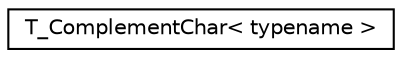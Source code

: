 digraph "Graphical Class Hierarchy"
{
  edge [fontname="Helvetica",fontsize="10",labelfontname="Helvetica",labelfontsize="10"];
  node [fontname="Helvetica",fontsize="10",shape=record];
  rankdir="LR";
  Node0 [label="T_ComplementChar\< typename \>",height=0.2,width=0.4,color="black", fillcolor="white", style="filled",URL="$structaworx_1_1T__ComplementChar.html"];
}
